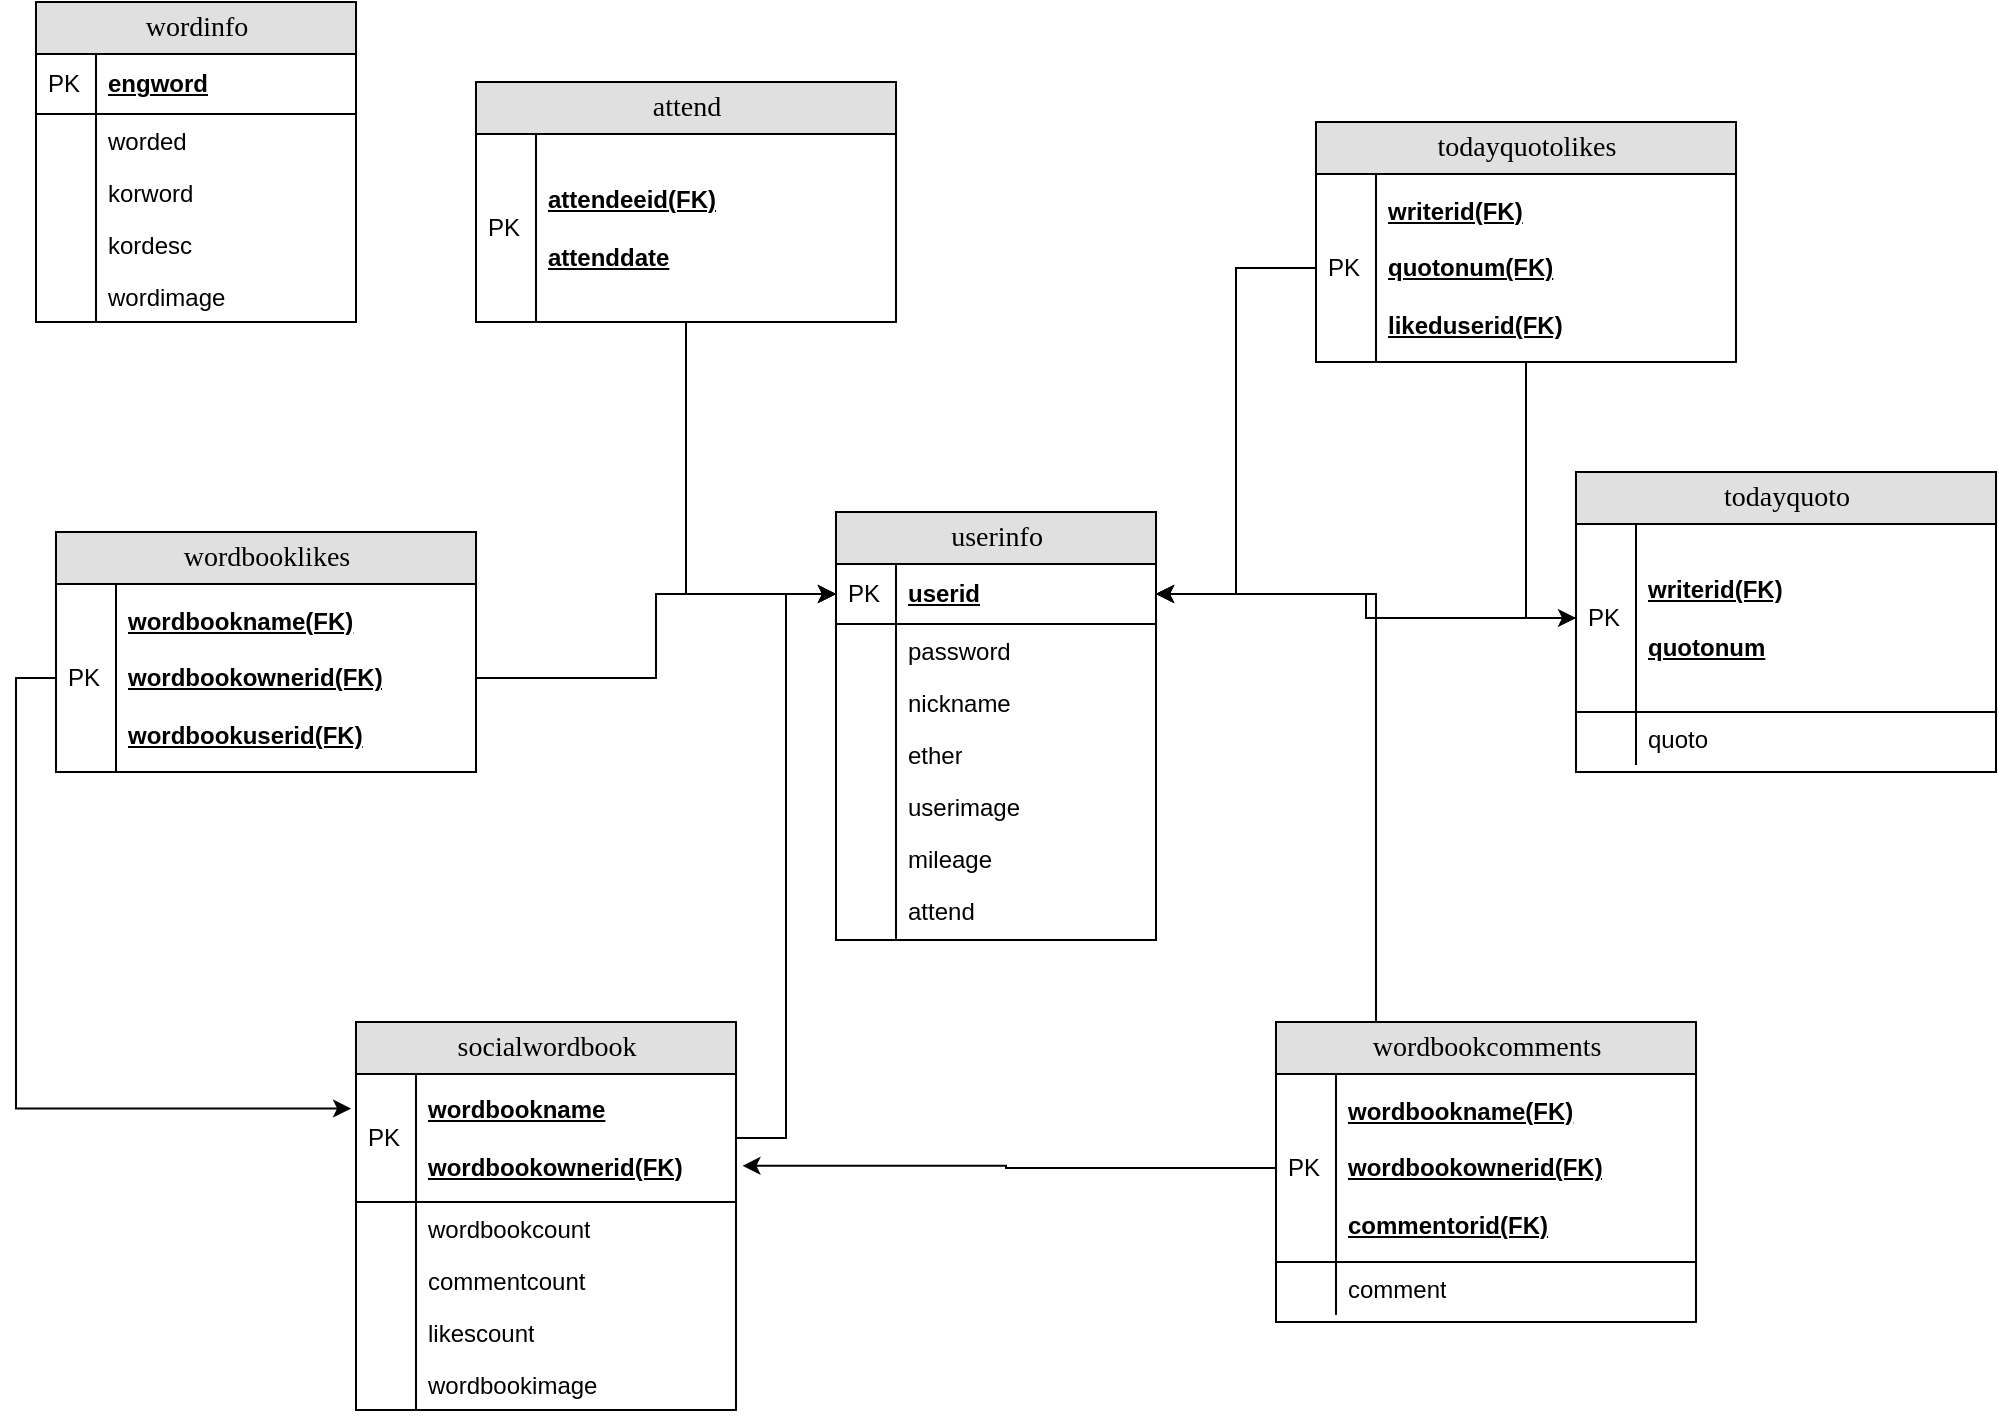 <mxfile version="17.5.0" type="github">
  <diagram name="Page-1" id="e56a1550-8fbb-45ad-956c-1786394a9013">
    <mxGraphModel dx="2118" dy="1613" grid="1" gridSize="10" guides="1" tooltips="1" connect="1" arrows="1" fold="1" page="1" pageScale="1" pageWidth="1100" pageHeight="850" background="none" math="0" shadow="0">
      <root>
        <mxCell id="0" />
        <mxCell id="1" parent="0" />
        <mxCell id="2e49270ec7c68f3f-19" value="wordinfo" style="swimlane;html=1;fontStyle=0;childLayout=stackLayout;horizontal=1;startSize=26;fillColor=#e0e0e0;horizontalStack=0;resizeParent=1;resizeLast=0;collapsible=1;marginBottom=0;swimlaneFillColor=#ffffff;align=center;rounded=0;shadow=0;comic=0;labelBackgroundColor=none;strokeWidth=1;fontFamily=Verdana;fontSize=14" parent="1" vertex="1">
          <mxGeometry x="-240" y="90" width="160" height="160" as="geometry" />
        </mxCell>
        <mxCell id="2e49270ec7c68f3f-20" value="engword" style="shape=partialRectangle;top=0;left=0;right=0;bottom=1;html=1;align=left;verticalAlign=middle;fillColor=none;spacingLeft=34;spacingRight=4;whiteSpace=wrap;overflow=hidden;rotatable=0;points=[[0,0.5],[1,0.5]];portConstraint=eastwest;dropTarget=0;fontStyle=5;" parent="2e49270ec7c68f3f-19" vertex="1">
          <mxGeometry y="26" width="160" height="30" as="geometry" />
        </mxCell>
        <mxCell id="2e49270ec7c68f3f-21" value="PK" style="shape=partialRectangle;top=0;left=0;bottom=0;html=1;fillColor=none;align=left;verticalAlign=middle;spacingLeft=4;spacingRight=4;whiteSpace=wrap;overflow=hidden;rotatable=0;points=[];portConstraint=eastwest;part=1;" parent="2e49270ec7c68f3f-20" vertex="1" connectable="0">
          <mxGeometry width="30" height="30" as="geometry" />
        </mxCell>
        <mxCell id="2e49270ec7c68f3f-22" value="worded" style="shape=partialRectangle;top=0;left=0;right=0;bottom=0;html=1;align=left;verticalAlign=top;fillColor=none;spacingLeft=34;spacingRight=4;whiteSpace=wrap;overflow=hidden;rotatable=0;points=[[0,0.5],[1,0.5]];portConstraint=eastwest;dropTarget=0;" parent="2e49270ec7c68f3f-19" vertex="1">
          <mxGeometry y="56" width="160" height="26" as="geometry" />
        </mxCell>
        <mxCell id="2e49270ec7c68f3f-23" value="" style="shape=partialRectangle;top=0;left=0;bottom=0;html=1;fillColor=none;align=left;verticalAlign=top;spacingLeft=4;spacingRight=4;whiteSpace=wrap;overflow=hidden;rotatable=0;points=[];portConstraint=eastwest;part=1;" parent="2e49270ec7c68f3f-22" vertex="1" connectable="0">
          <mxGeometry width="30" height="26" as="geometry" />
        </mxCell>
        <mxCell id="2e49270ec7c68f3f-24" value="korword" style="shape=partialRectangle;top=0;left=0;right=0;bottom=0;html=1;align=left;verticalAlign=top;fillColor=none;spacingLeft=34;spacingRight=4;whiteSpace=wrap;overflow=hidden;rotatable=0;points=[[0,0.5],[1,0.5]];portConstraint=eastwest;dropTarget=0;" parent="2e49270ec7c68f3f-19" vertex="1">
          <mxGeometry y="82" width="160" height="26" as="geometry" />
        </mxCell>
        <mxCell id="2e49270ec7c68f3f-25" value="" style="shape=partialRectangle;top=0;left=0;bottom=0;html=1;fillColor=none;align=left;verticalAlign=top;spacingLeft=4;spacingRight=4;whiteSpace=wrap;overflow=hidden;rotatable=0;points=[];portConstraint=eastwest;part=1;" parent="2e49270ec7c68f3f-24" vertex="1" connectable="0">
          <mxGeometry width="30" height="26" as="geometry" />
        </mxCell>
        <mxCell id="2e49270ec7c68f3f-26" value="kordesc" style="shape=partialRectangle;top=0;left=0;right=0;bottom=0;html=1;align=left;verticalAlign=top;fillColor=none;spacingLeft=34;spacingRight=4;whiteSpace=wrap;overflow=hidden;rotatable=0;points=[[0,0.5],[1,0.5]];portConstraint=eastwest;dropTarget=0;" parent="2e49270ec7c68f3f-19" vertex="1">
          <mxGeometry y="108" width="160" height="26" as="geometry" />
        </mxCell>
        <mxCell id="2e49270ec7c68f3f-27" value="" style="shape=partialRectangle;top=0;left=0;bottom=0;html=1;fillColor=none;align=left;verticalAlign=top;spacingLeft=4;spacingRight=4;whiteSpace=wrap;overflow=hidden;rotatable=0;points=[];portConstraint=eastwest;part=1;" parent="2e49270ec7c68f3f-26" vertex="1" connectable="0">
          <mxGeometry width="30" height="26" as="geometry" />
        </mxCell>
        <mxCell id="9gHcmPDx48rC7RljoO0q-9" value="wordimage" style="shape=partialRectangle;top=0;left=0;right=0;bottom=0;html=1;align=left;verticalAlign=top;fillColor=none;spacingLeft=34;spacingRight=4;whiteSpace=wrap;overflow=hidden;rotatable=0;points=[[0,0.5],[1,0.5]];portConstraint=eastwest;dropTarget=0;" vertex="1" parent="2e49270ec7c68f3f-19">
          <mxGeometry y="134" width="160" height="26" as="geometry" />
        </mxCell>
        <mxCell id="9gHcmPDx48rC7RljoO0q-10" value="" style="shape=partialRectangle;top=0;left=0;bottom=0;html=1;fillColor=none;align=left;verticalAlign=top;spacingLeft=4;spacingRight=4;whiteSpace=wrap;overflow=hidden;rotatable=0;points=[];portConstraint=eastwest;part=1;" vertex="1" connectable="0" parent="9gHcmPDx48rC7RljoO0q-9">
          <mxGeometry width="30" height="26" as="geometry" />
        </mxCell>
        <mxCell id="2e49270ec7c68f3f-28" value="" style="shape=partialRectangle;top=0;left=0;right=0;bottom=0;html=1;align=left;verticalAlign=top;fillColor=none;spacingLeft=34;spacingRight=4;whiteSpace=wrap;overflow=hidden;rotatable=0;points=[[0,0.5],[1,0.5]];portConstraint=eastwest;dropTarget=0;" parent="2e49270ec7c68f3f-19" vertex="1">
          <mxGeometry y="160" width="160" as="geometry" />
        </mxCell>
        <mxCell id="2e49270ec7c68f3f-29" value="" style="shape=partialRectangle;top=0;left=0;bottom=0;html=1;fillColor=none;align=left;verticalAlign=top;spacingLeft=4;spacingRight=4;whiteSpace=wrap;overflow=hidden;rotatable=0;points=[];portConstraint=eastwest;part=1;" parent="2e49270ec7c68f3f-28" vertex="1" connectable="0">
          <mxGeometry width="30" as="geometry" />
        </mxCell>
        <mxCell id="2e49270ec7c68f3f-80" value="userinfo" style="swimlane;html=1;fontStyle=0;childLayout=stackLayout;horizontal=1;startSize=26;fillColor=#e0e0e0;horizontalStack=0;resizeParent=1;resizeLast=0;collapsible=1;marginBottom=0;swimlaneFillColor=#ffffff;align=center;rounded=0;shadow=0;comic=0;labelBackgroundColor=none;strokeWidth=1;fontFamily=Verdana;fontSize=14" parent="1" vertex="1">
          <mxGeometry x="160" y="345" width="160" height="214" as="geometry" />
        </mxCell>
        <mxCell id="2e49270ec7c68f3f-81" value="userid" style="shape=partialRectangle;top=0;left=0;right=0;bottom=1;html=1;align=left;verticalAlign=middle;fillColor=none;spacingLeft=34;spacingRight=4;whiteSpace=wrap;overflow=hidden;rotatable=0;points=[[0,0.5],[1,0.5]];portConstraint=eastwest;dropTarget=0;fontStyle=5;" parent="2e49270ec7c68f3f-80" vertex="1">
          <mxGeometry y="26" width="160" height="30" as="geometry" />
        </mxCell>
        <mxCell id="2e49270ec7c68f3f-82" value="PK" style="shape=partialRectangle;top=0;left=0;bottom=0;html=1;fillColor=none;align=left;verticalAlign=middle;spacingLeft=4;spacingRight=4;whiteSpace=wrap;overflow=hidden;rotatable=0;points=[];portConstraint=eastwest;part=1;" parent="2e49270ec7c68f3f-81" vertex="1" connectable="0">
          <mxGeometry width="30" height="30" as="geometry" />
        </mxCell>
        <mxCell id="2e49270ec7c68f3f-83" value="password" style="shape=partialRectangle;top=0;left=0;right=0;bottom=0;html=1;align=left;verticalAlign=top;fillColor=none;spacingLeft=34;spacingRight=4;whiteSpace=wrap;overflow=hidden;rotatable=0;points=[[0,0.5],[1,0.5]];portConstraint=eastwest;dropTarget=0;" parent="2e49270ec7c68f3f-80" vertex="1">
          <mxGeometry y="56" width="160" height="26" as="geometry" />
        </mxCell>
        <mxCell id="2e49270ec7c68f3f-84" value="" style="shape=partialRectangle;top=0;left=0;bottom=0;html=1;fillColor=none;align=left;verticalAlign=top;spacingLeft=4;spacingRight=4;whiteSpace=wrap;overflow=hidden;rotatable=0;points=[];portConstraint=eastwest;part=1;" parent="2e49270ec7c68f3f-83" vertex="1" connectable="0">
          <mxGeometry width="30" height="26" as="geometry" />
        </mxCell>
        <mxCell id="2e49270ec7c68f3f-85" value="nickname" style="shape=partialRectangle;top=0;left=0;right=0;bottom=0;html=1;align=left;verticalAlign=top;fillColor=none;spacingLeft=34;spacingRight=4;whiteSpace=wrap;overflow=hidden;rotatable=0;points=[[0,0.5],[1,0.5]];portConstraint=eastwest;dropTarget=0;" parent="2e49270ec7c68f3f-80" vertex="1">
          <mxGeometry y="82" width="160" height="26" as="geometry" />
        </mxCell>
        <mxCell id="2e49270ec7c68f3f-86" value="" style="shape=partialRectangle;top=0;left=0;bottom=0;html=1;fillColor=none;align=left;verticalAlign=top;spacingLeft=4;spacingRight=4;whiteSpace=wrap;overflow=hidden;rotatable=0;points=[];portConstraint=eastwest;part=1;" parent="2e49270ec7c68f3f-85" vertex="1" connectable="0">
          <mxGeometry width="30" height="26" as="geometry" />
        </mxCell>
        <mxCell id="2e49270ec7c68f3f-87" value="ether" style="shape=partialRectangle;top=0;left=0;right=0;bottom=0;html=1;align=left;verticalAlign=top;fillColor=none;spacingLeft=34;spacingRight=4;whiteSpace=wrap;overflow=hidden;rotatable=0;points=[[0,0.5],[1,0.5]];portConstraint=eastwest;dropTarget=0;" parent="2e49270ec7c68f3f-80" vertex="1">
          <mxGeometry y="108" width="160" height="26" as="geometry" />
        </mxCell>
        <mxCell id="2e49270ec7c68f3f-88" value="" style="shape=partialRectangle;top=0;left=0;bottom=0;html=1;fillColor=none;align=left;verticalAlign=top;spacingLeft=4;spacingRight=4;whiteSpace=wrap;overflow=hidden;rotatable=0;points=[];portConstraint=eastwest;part=1;" parent="2e49270ec7c68f3f-87" vertex="1" connectable="0">
          <mxGeometry width="30" height="26" as="geometry" />
        </mxCell>
        <mxCell id="9gHcmPDx48rC7RljoO0q-2" value="userimage" style="shape=partialRectangle;top=0;left=0;right=0;bottom=0;html=1;align=left;verticalAlign=top;fillColor=none;spacingLeft=34;spacingRight=4;whiteSpace=wrap;overflow=hidden;rotatable=0;points=[[0,0.5],[1,0.5]];portConstraint=eastwest;dropTarget=0;" vertex="1" parent="2e49270ec7c68f3f-80">
          <mxGeometry y="134" width="160" height="26" as="geometry" />
        </mxCell>
        <mxCell id="9gHcmPDx48rC7RljoO0q-3" value="" style="shape=partialRectangle;top=0;left=0;bottom=0;html=1;fillColor=none;align=left;verticalAlign=top;spacingLeft=4;spacingRight=4;whiteSpace=wrap;overflow=hidden;rotatable=0;points=[];portConstraint=eastwest;part=1;" vertex="1" connectable="0" parent="9gHcmPDx48rC7RljoO0q-2">
          <mxGeometry width="30" height="26" as="geometry" />
        </mxCell>
        <mxCell id="9gHcmPDx48rC7RljoO0q-4" value="mileage" style="shape=partialRectangle;top=0;left=0;right=0;bottom=0;html=1;align=left;verticalAlign=top;fillColor=none;spacingLeft=34;spacingRight=4;whiteSpace=wrap;overflow=hidden;rotatable=0;points=[[0,0.5],[1,0.5]];portConstraint=eastwest;dropTarget=0;" vertex="1" parent="2e49270ec7c68f3f-80">
          <mxGeometry y="160" width="160" height="26" as="geometry" />
        </mxCell>
        <mxCell id="9gHcmPDx48rC7RljoO0q-5" value="" style="shape=partialRectangle;top=0;left=0;bottom=0;html=1;fillColor=none;align=left;verticalAlign=top;spacingLeft=4;spacingRight=4;whiteSpace=wrap;overflow=hidden;rotatable=0;points=[];portConstraint=eastwest;part=1;" vertex="1" connectable="0" parent="9gHcmPDx48rC7RljoO0q-4">
          <mxGeometry width="30" height="26" as="geometry" />
        </mxCell>
        <mxCell id="9gHcmPDx48rC7RljoO0q-7" value="attend" style="shape=partialRectangle;top=0;left=0;right=0;bottom=0;html=1;align=left;verticalAlign=top;fillColor=none;spacingLeft=34;spacingRight=4;whiteSpace=wrap;overflow=hidden;rotatable=0;points=[[0,0.5],[1,0.5]];portConstraint=eastwest;dropTarget=0;" vertex="1" parent="2e49270ec7c68f3f-80">
          <mxGeometry y="186" width="160" height="26" as="geometry" />
        </mxCell>
        <mxCell id="9gHcmPDx48rC7RljoO0q-8" value="" style="shape=partialRectangle;top=0;left=0;bottom=0;html=1;fillColor=none;align=left;verticalAlign=top;spacingLeft=4;spacingRight=4;whiteSpace=wrap;overflow=hidden;rotatable=0;points=[];portConstraint=eastwest;part=1;" vertex="1" connectable="0" parent="9gHcmPDx48rC7RljoO0q-7">
          <mxGeometry width="30" height="26" as="geometry" />
        </mxCell>
        <mxCell id="2e49270ec7c68f3f-89" value="" style="shape=partialRectangle;top=0;left=0;right=0;bottom=0;html=1;align=left;verticalAlign=top;fillColor=none;spacingLeft=34;spacingRight=4;whiteSpace=wrap;overflow=hidden;rotatable=0;points=[[0,0.5],[1,0.5]];portConstraint=eastwest;dropTarget=0;" parent="2e49270ec7c68f3f-80" vertex="1">
          <mxGeometry y="212" width="160" height="2" as="geometry" />
        </mxCell>
        <mxCell id="2e49270ec7c68f3f-90" value="" style="shape=partialRectangle;top=0;left=0;bottom=0;html=1;fillColor=none;align=left;verticalAlign=top;spacingLeft=4;spacingRight=4;whiteSpace=wrap;overflow=hidden;rotatable=0;points=[];portConstraint=eastwest;part=1;" parent="2e49270ec7c68f3f-89" vertex="1" connectable="0">
          <mxGeometry width="30" height="2" as="geometry" />
        </mxCell>
        <mxCell id="9gHcmPDx48rC7RljoO0q-11" value="socialwordbook" style="swimlane;html=1;fontStyle=0;childLayout=stackLayout;horizontal=1;startSize=26;fillColor=#e0e0e0;horizontalStack=0;resizeParent=1;resizeLast=0;collapsible=1;marginBottom=0;swimlaneFillColor=#ffffff;align=center;rounded=0;shadow=0;comic=0;labelBackgroundColor=none;strokeWidth=1;fontFamily=Verdana;fontSize=14" vertex="1" parent="1">
          <mxGeometry x="-80" y="600" width="190" height="194" as="geometry" />
        </mxCell>
        <mxCell id="9gHcmPDx48rC7RljoO0q-12" value="wordbookname&lt;br&gt;&lt;br&gt;wordbookownerid(FK)" style="shape=partialRectangle;top=0;left=0;right=0;bottom=1;html=1;align=left;verticalAlign=middle;fillColor=none;spacingLeft=34;spacingRight=4;whiteSpace=wrap;overflow=hidden;rotatable=0;points=[[0,0.5],[1,0.5]];portConstraint=eastwest;dropTarget=0;fontStyle=5;" vertex="1" parent="9gHcmPDx48rC7RljoO0q-11">
          <mxGeometry y="26" width="190" height="64" as="geometry" />
        </mxCell>
        <mxCell id="9gHcmPDx48rC7RljoO0q-13" value="PK" style="shape=partialRectangle;top=0;left=0;bottom=0;html=1;fillColor=none;align=left;verticalAlign=middle;spacingLeft=4;spacingRight=4;whiteSpace=wrap;overflow=hidden;rotatable=0;points=[];portConstraint=eastwest;part=1;" vertex="1" connectable="0" parent="9gHcmPDx48rC7RljoO0q-12">
          <mxGeometry width="30" height="64" as="geometry" />
        </mxCell>
        <mxCell id="9gHcmPDx48rC7RljoO0q-14" value="wordbookcount" style="shape=partialRectangle;top=0;left=0;right=0;bottom=0;html=1;align=left;verticalAlign=top;fillColor=none;spacingLeft=34;spacingRight=4;whiteSpace=wrap;overflow=hidden;rotatable=0;points=[[0,0.5],[1,0.5]];portConstraint=eastwest;dropTarget=0;" vertex="1" parent="9gHcmPDx48rC7RljoO0q-11">
          <mxGeometry y="90" width="190" height="26" as="geometry" />
        </mxCell>
        <mxCell id="9gHcmPDx48rC7RljoO0q-15" value="" style="shape=partialRectangle;top=0;left=0;bottom=0;html=1;fillColor=none;align=left;verticalAlign=top;spacingLeft=4;spacingRight=4;whiteSpace=wrap;overflow=hidden;rotatable=0;points=[];portConstraint=eastwest;part=1;" vertex="1" connectable="0" parent="9gHcmPDx48rC7RljoO0q-14">
          <mxGeometry width="30" height="26" as="geometry" />
        </mxCell>
        <mxCell id="9gHcmPDx48rC7RljoO0q-16" value="commentcount" style="shape=partialRectangle;top=0;left=0;right=0;bottom=0;html=1;align=left;verticalAlign=top;fillColor=none;spacingLeft=34;spacingRight=4;whiteSpace=wrap;overflow=hidden;rotatable=0;points=[[0,0.5],[1,0.5]];portConstraint=eastwest;dropTarget=0;" vertex="1" parent="9gHcmPDx48rC7RljoO0q-11">
          <mxGeometry y="116" width="190" height="26" as="geometry" />
        </mxCell>
        <mxCell id="9gHcmPDx48rC7RljoO0q-17" value="" style="shape=partialRectangle;top=0;left=0;bottom=0;html=1;fillColor=none;align=left;verticalAlign=top;spacingLeft=4;spacingRight=4;whiteSpace=wrap;overflow=hidden;rotatable=0;points=[];portConstraint=eastwest;part=1;" vertex="1" connectable="0" parent="9gHcmPDx48rC7RljoO0q-16">
          <mxGeometry width="30" height="26" as="geometry" />
        </mxCell>
        <mxCell id="9gHcmPDx48rC7RljoO0q-18" value="likescount" style="shape=partialRectangle;top=0;left=0;right=0;bottom=0;html=1;align=left;verticalAlign=top;fillColor=none;spacingLeft=34;spacingRight=4;whiteSpace=wrap;overflow=hidden;rotatable=0;points=[[0,0.5],[1,0.5]];portConstraint=eastwest;dropTarget=0;" vertex="1" parent="9gHcmPDx48rC7RljoO0q-11">
          <mxGeometry y="142" width="190" height="26" as="geometry" />
        </mxCell>
        <mxCell id="9gHcmPDx48rC7RljoO0q-19" value="" style="shape=partialRectangle;top=0;left=0;bottom=0;html=1;fillColor=none;align=left;verticalAlign=top;spacingLeft=4;spacingRight=4;whiteSpace=wrap;overflow=hidden;rotatable=0;points=[];portConstraint=eastwest;part=1;" vertex="1" connectable="0" parent="9gHcmPDx48rC7RljoO0q-18">
          <mxGeometry width="30" height="26" as="geometry" />
        </mxCell>
        <mxCell id="9gHcmPDx48rC7RljoO0q-20" value="wordbookimage" style="shape=partialRectangle;top=0;left=0;right=0;bottom=0;html=1;align=left;verticalAlign=top;fillColor=none;spacingLeft=34;spacingRight=4;whiteSpace=wrap;overflow=hidden;rotatable=0;points=[[0,0.5],[1,0.5]];portConstraint=eastwest;dropTarget=0;" vertex="1" parent="9gHcmPDx48rC7RljoO0q-11">
          <mxGeometry y="168" width="190" height="26" as="geometry" />
        </mxCell>
        <mxCell id="9gHcmPDx48rC7RljoO0q-21" value="" style="shape=partialRectangle;top=0;left=0;bottom=0;html=1;fillColor=none;align=left;verticalAlign=top;spacingLeft=4;spacingRight=4;whiteSpace=wrap;overflow=hidden;rotatable=0;points=[];portConstraint=eastwest;part=1;" vertex="1" connectable="0" parent="9gHcmPDx48rC7RljoO0q-20">
          <mxGeometry width="30" height="26" as="geometry" />
        </mxCell>
        <mxCell id="9gHcmPDx48rC7RljoO0q-22" value="" style="shape=partialRectangle;top=0;left=0;right=0;bottom=0;html=1;align=left;verticalAlign=top;fillColor=none;spacingLeft=34;spacingRight=4;whiteSpace=wrap;overflow=hidden;rotatable=0;points=[[0,0.5],[1,0.5]];portConstraint=eastwest;dropTarget=0;" vertex="1" parent="9gHcmPDx48rC7RljoO0q-11">
          <mxGeometry y="194" width="190" as="geometry" />
        </mxCell>
        <mxCell id="9gHcmPDx48rC7RljoO0q-23" value="" style="shape=partialRectangle;top=0;left=0;bottom=0;html=1;fillColor=none;align=left;verticalAlign=top;spacingLeft=4;spacingRight=4;whiteSpace=wrap;overflow=hidden;rotatable=0;points=[];portConstraint=eastwest;part=1;" vertex="1" connectable="0" parent="9gHcmPDx48rC7RljoO0q-22">
          <mxGeometry width="30" as="geometry" />
        </mxCell>
        <mxCell id="9gHcmPDx48rC7RljoO0q-76" style="edgeStyle=orthogonalEdgeStyle;rounded=0;orthogonalLoop=1;jettySize=auto;html=1;exitX=0.5;exitY=0;exitDx=0;exitDy=0;entryX=1;entryY=0.5;entryDx=0;entryDy=0;" edge="1" parent="1" source="9gHcmPDx48rC7RljoO0q-26" target="2e49270ec7c68f3f-81">
          <mxGeometry relative="1" as="geometry">
            <Array as="points">
              <mxPoint x="430" y="674" />
              <mxPoint x="430" y="386" />
            </Array>
          </mxGeometry>
        </mxCell>
        <mxCell id="9gHcmPDx48rC7RljoO0q-26" value="wordbookcomments" style="swimlane;html=1;fontStyle=0;childLayout=stackLayout;horizontal=1;startSize=26;fillColor=#e0e0e0;horizontalStack=0;resizeParent=1;resizeLast=0;collapsible=1;marginBottom=0;swimlaneFillColor=#ffffff;align=center;rounded=0;shadow=0;comic=0;labelBackgroundColor=none;strokeWidth=1;fontFamily=Verdana;fontSize=14" vertex="1" parent="1">
          <mxGeometry x="380" y="600" width="210" height="150" as="geometry" />
        </mxCell>
        <mxCell id="9gHcmPDx48rC7RljoO0q-27" value="wordbookname(FK)&lt;br&gt;&lt;br&gt;wordbookownerid(FK)&lt;br&gt;&lt;br&gt;commentorid(FK)" style="shape=partialRectangle;top=0;left=0;right=0;bottom=1;html=1;align=left;verticalAlign=middle;fillColor=none;spacingLeft=34;spacingRight=4;whiteSpace=wrap;overflow=hidden;rotatable=0;points=[[0,0.5],[1,0.5]];portConstraint=eastwest;dropTarget=0;fontStyle=5;" vertex="1" parent="9gHcmPDx48rC7RljoO0q-26">
          <mxGeometry y="26" width="210" height="94" as="geometry" />
        </mxCell>
        <mxCell id="9gHcmPDx48rC7RljoO0q-28" value="PK" style="shape=partialRectangle;top=0;left=0;bottom=0;html=1;fillColor=none;align=left;verticalAlign=middle;spacingLeft=4;spacingRight=4;whiteSpace=wrap;overflow=hidden;rotatable=0;points=[];portConstraint=eastwest;part=1;" vertex="1" connectable="0" parent="9gHcmPDx48rC7RljoO0q-27">
          <mxGeometry width="30" height="94" as="geometry" />
        </mxCell>
        <mxCell id="9gHcmPDx48rC7RljoO0q-31" value="comment" style="shape=partialRectangle;top=0;left=0;right=0;bottom=0;html=1;align=left;verticalAlign=top;fillColor=none;spacingLeft=34;spacingRight=4;whiteSpace=wrap;overflow=hidden;rotatable=0;points=[[0,0.5],[1,0.5]];portConstraint=eastwest;dropTarget=0;" vertex="1" parent="9gHcmPDx48rC7RljoO0q-26">
          <mxGeometry y="120" width="210" height="26" as="geometry" />
        </mxCell>
        <mxCell id="9gHcmPDx48rC7RljoO0q-32" value="" style="shape=partialRectangle;top=0;left=0;bottom=0;html=1;fillColor=none;align=left;verticalAlign=top;spacingLeft=4;spacingRight=4;whiteSpace=wrap;overflow=hidden;rotatable=0;points=[];portConstraint=eastwest;part=1;" vertex="1" connectable="0" parent="9gHcmPDx48rC7RljoO0q-31">
          <mxGeometry width="30" height="26" as="geometry" />
        </mxCell>
        <mxCell id="9gHcmPDx48rC7RljoO0q-37" value="" style="shape=partialRectangle;top=0;left=0;right=0;bottom=0;html=1;align=left;verticalAlign=top;fillColor=none;spacingLeft=34;spacingRight=4;whiteSpace=wrap;overflow=hidden;rotatable=0;points=[[0,0.5],[1,0.5]];portConstraint=eastwest;dropTarget=0;" vertex="1" parent="9gHcmPDx48rC7RljoO0q-26">
          <mxGeometry y="146" width="210" as="geometry" />
        </mxCell>
        <mxCell id="9gHcmPDx48rC7RljoO0q-38" value="" style="shape=partialRectangle;top=0;left=0;bottom=0;html=1;fillColor=none;align=left;verticalAlign=top;spacingLeft=4;spacingRight=4;whiteSpace=wrap;overflow=hidden;rotatable=0;points=[];portConstraint=eastwest;part=1;" vertex="1" connectable="0" parent="9gHcmPDx48rC7RljoO0q-37">
          <mxGeometry width="30" as="geometry" />
        </mxCell>
        <mxCell id="9gHcmPDx48rC7RljoO0q-39" value="wordbooklikes" style="swimlane;html=1;fontStyle=0;childLayout=stackLayout;horizontal=1;startSize=26;fillColor=#e0e0e0;horizontalStack=0;resizeParent=1;resizeLast=0;collapsible=1;marginBottom=0;swimlaneFillColor=#ffffff;align=center;rounded=0;shadow=0;comic=0;labelBackgroundColor=none;strokeWidth=1;fontFamily=Verdana;fontSize=14" vertex="1" parent="1">
          <mxGeometry x="-230" y="355" width="210" height="120" as="geometry" />
        </mxCell>
        <mxCell id="9gHcmPDx48rC7RljoO0q-40" value="wordbookname(FK)&lt;br&gt;&lt;br&gt;wordbookownerid(FK)&lt;br&gt;&lt;br&gt;wordbookuserid(FK)" style="shape=partialRectangle;top=0;left=0;right=0;bottom=1;html=1;align=left;verticalAlign=middle;fillColor=none;spacingLeft=34;spacingRight=4;whiteSpace=wrap;overflow=hidden;rotatable=0;points=[[0,0.5],[1,0.5]];portConstraint=eastwest;dropTarget=0;fontStyle=5;" vertex="1" parent="9gHcmPDx48rC7RljoO0q-39">
          <mxGeometry y="26" width="210" height="94" as="geometry" />
        </mxCell>
        <mxCell id="9gHcmPDx48rC7RljoO0q-41" value="PK" style="shape=partialRectangle;top=0;left=0;bottom=0;html=1;fillColor=none;align=left;verticalAlign=middle;spacingLeft=4;spacingRight=4;whiteSpace=wrap;overflow=hidden;rotatable=0;points=[];portConstraint=eastwest;part=1;" vertex="1" connectable="0" parent="9gHcmPDx48rC7RljoO0q-40">
          <mxGeometry width="30" height="94" as="geometry" />
        </mxCell>
        <mxCell id="9gHcmPDx48rC7RljoO0q-44" value="" style="shape=partialRectangle;top=0;left=0;right=0;bottom=0;html=1;align=left;verticalAlign=top;fillColor=none;spacingLeft=34;spacingRight=4;whiteSpace=wrap;overflow=hidden;rotatable=0;points=[[0,0.5],[1,0.5]];portConstraint=eastwest;dropTarget=0;" vertex="1" parent="9gHcmPDx48rC7RljoO0q-39">
          <mxGeometry y="120" width="210" as="geometry" />
        </mxCell>
        <mxCell id="9gHcmPDx48rC7RljoO0q-45" value="" style="shape=partialRectangle;top=0;left=0;bottom=0;html=1;fillColor=none;align=left;verticalAlign=top;spacingLeft=4;spacingRight=4;whiteSpace=wrap;overflow=hidden;rotatable=0;points=[];portConstraint=eastwest;part=1;" vertex="1" connectable="0" parent="9gHcmPDx48rC7RljoO0q-44">
          <mxGeometry width="30" as="geometry" />
        </mxCell>
        <mxCell id="9gHcmPDx48rC7RljoO0q-83" style="edgeStyle=orthogonalEdgeStyle;rounded=0;orthogonalLoop=1;jettySize=auto;html=1;entryX=0;entryY=0.5;entryDx=0;entryDy=0;" edge="1" parent="1" source="9gHcmPDx48rC7RljoO0q-48" target="2e49270ec7c68f3f-81">
          <mxGeometry relative="1" as="geometry" />
        </mxCell>
        <mxCell id="9gHcmPDx48rC7RljoO0q-48" value="attend" style="swimlane;html=1;fontStyle=0;childLayout=stackLayout;horizontal=1;startSize=26;fillColor=#e0e0e0;horizontalStack=0;resizeParent=1;resizeLast=0;collapsible=1;marginBottom=0;swimlaneFillColor=#ffffff;align=center;rounded=0;shadow=0;comic=0;labelBackgroundColor=none;strokeWidth=1;fontFamily=Verdana;fontSize=14" vertex="1" parent="1">
          <mxGeometry x="-20" y="130" width="210" height="120" as="geometry" />
        </mxCell>
        <mxCell id="9gHcmPDx48rC7RljoO0q-49" value="attendeeid(FK)&lt;br&gt;&lt;br&gt;attenddate&lt;br&gt;" style="shape=partialRectangle;top=0;left=0;right=0;bottom=1;html=1;align=left;verticalAlign=middle;fillColor=none;spacingLeft=34;spacingRight=4;whiteSpace=wrap;overflow=hidden;rotatable=0;points=[[0,0.5],[1,0.5]];portConstraint=eastwest;dropTarget=0;fontStyle=5;" vertex="1" parent="9gHcmPDx48rC7RljoO0q-48">
          <mxGeometry y="26" width="210" height="94" as="geometry" />
        </mxCell>
        <mxCell id="9gHcmPDx48rC7RljoO0q-50" value="PK" style="shape=partialRectangle;top=0;left=0;bottom=0;html=1;fillColor=none;align=left;verticalAlign=middle;spacingLeft=4;spacingRight=4;whiteSpace=wrap;overflow=hidden;rotatable=0;points=[];portConstraint=eastwest;part=1;" vertex="1" connectable="0" parent="9gHcmPDx48rC7RljoO0q-49">
          <mxGeometry width="30" height="94" as="geometry" />
        </mxCell>
        <mxCell id="9gHcmPDx48rC7RljoO0q-51" value="" style="shape=partialRectangle;top=0;left=0;right=0;bottom=0;html=1;align=left;verticalAlign=top;fillColor=none;spacingLeft=34;spacingRight=4;whiteSpace=wrap;overflow=hidden;rotatable=0;points=[[0,0.5],[1,0.5]];portConstraint=eastwest;dropTarget=0;" vertex="1" parent="9gHcmPDx48rC7RljoO0q-48">
          <mxGeometry y="120" width="210" as="geometry" />
        </mxCell>
        <mxCell id="9gHcmPDx48rC7RljoO0q-52" value="" style="shape=partialRectangle;top=0;left=0;bottom=0;html=1;fillColor=none;align=left;verticalAlign=top;spacingLeft=4;spacingRight=4;whiteSpace=wrap;overflow=hidden;rotatable=0;points=[];portConstraint=eastwest;part=1;" vertex="1" connectable="0" parent="9gHcmPDx48rC7RljoO0q-51">
          <mxGeometry width="30" as="geometry" />
        </mxCell>
        <mxCell id="9gHcmPDx48rC7RljoO0q-58" value="todayquoto" style="swimlane;html=1;fontStyle=0;childLayout=stackLayout;horizontal=1;startSize=26;fillColor=#e0e0e0;horizontalStack=0;resizeParent=1;resizeLast=0;collapsible=1;marginBottom=0;swimlaneFillColor=#ffffff;align=center;rounded=0;shadow=0;comic=0;labelBackgroundColor=none;strokeWidth=1;fontFamily=Verdana;fontSize=14" vertex="1" parent="1">
          <mxGeometry x="530" y="325" width="210" height="150" as="geometry" />
        </mxCell>
        <mxCell id="9gHcmPDx48rC7RljoO0q-59" value="writerid(FK)&lt;br&gt;&lt;br&gt;quotonum" style="shape=partialRectangle;top=0;left=0;right=0;bottom=1;html=1;align=left;verticalAlign=middle;fillColor=none;spacingLeft=34;spacingRight=4;whiteSpace=wrap;overflow=hidden;rotatable=0;points=[[0,0.5],[1,0.5]];portConstraint=eastwest;dropTarget=0;fontStyle=5;" vertex="1" parent="9gHcmPDx48rC7RljoO0q-58">
          <mxGeometry y="26" width="210" height="94" as="geometry" />
        </mxCell>
        <mxCell id="9gHcmPDx48rC7RljoO0q-60" value="PK" style="shape=partialRectangle;top=0;left=0;bottom=0;html=1;fillColor=none;align=left;verticalAlign=middle;spacingLeft=4;spacingRight=4;whiteSpace=wrap;overflow=hidden;rotatable=0;points=[];portConstraint=eastwest;part=1;" vertex="1" connectable="0" parent="9gHcmPDx48rC7RljoO0q-59">
          <mxGeometry width="30" height="94" as="geometry" />
        </mxCell>
        <mxCell id="9gHcmPDx48rC7RljoO0q-61" value="quoto" style="shape=partialRectangle;top=0;left=0;right=0;bottom=0;html=1;align=left;verticalAlign=top;fillColor=none;spacingLeft=34;spacingRight=4;whiteSpace=wrap;overflow=hidden;rotatable=0;points=[[0,0.5],[1,0.5]];portConstraint=eastwest;dropTarget=0;" vertex="1" parent="9gHcmPDx48rC7RljoO0q-58">
          <mxGeometry y="120" width="210" height="26" as="geometry" />
        </mxCell>
        <mxCell id="9gHcmPDx48rC7RljoO0q-62" value="" style="shape=partialRectangle;top=0;left=0;bottom=0;html=1;fillColor=none;align=left;verticalAlign=top;spacingLeft=4;spacingRight=4;whiteSpace=wrap;overflow=hidden;rotatable=0;points=[];portConstraint=eastwest;part=1;" vertex="1" connectable="0" parent="9gHcmPDx48rC7RljoO0q-61">
          <mxGeometry width="30" height="26" as="geometry" />
        </mxCell>
        <mxCell id="9gHcmPDx48rC7RljoO0q-63" value="" style="shape=partialRectangle;top=0;left=0;right=0;bottom=0;html=1;align=left;verticalAlign=top;fillColor=none;spacingLeft=34;spacingRight=4;whiteSpace=wrap;overflow=hidden;rotatable=0;points=[[0,0.5],[1,0.5]];portConstraint=eastwest;dropTarget=0;" vertex="1" parent="9gHcmPDx48rC7RljoO0q-58">
          <mxGeometry y="146" width="210" as="geometry" />
        </mxCell>
        <mxCell id="9gHcmPDx48rC7RljoO0q-64" value="" style="shape=partialRectangle;top=0;left=0;bottom=0;html=1;fillColor=none;align=left;verticalAlign=top;spacingLeft=4;spacingRight=4;whiteSpace=wrap;overflow=hidden;rotatable=0;points=[];portConstraint=eastwest;part=1;" vertex="1" connectable="0" parent="9gHcmPDx48rC7RljoO0q-63">
          <mxGeometry width="30" as="geometry" />
        </mxCell>
        <mxCell id="9gHcmPDx48rC7RljoO0q-87" style="edgeStyle=orthogonalEdgeStyle;rounded=0;orthogonalLoop=1;jettySize=auto;html=1;" edge="1" parent="1" source="9gHcmPDx48rC7RljoO0q-65" target="9gHcmPDx48rC7RljoO0q-59">
          <mxGeometry relative="1" as="geometry" />
        </mxCell>
        <mxCell id="9gHcmPDx48rC7RljoO0q-65" value="todayquotolikes" style="swimlane;html=1;fontStyle=0;childLayout=stackLayout;horizontal=1;startSize=26;fillColor=#e0e0e0;horizontalStack=0;resizeParent=1;resizeLast=0;collapsible=1;marginBottom=0;swimlaneFillColor=#ffffff;align=center;rounded=0;shadow=0;comic=0;labelBackgroundColor=none;strokeWidth=1;fontFamily=Verdana;fontSize=14" vertex="1" parent="1">
          <mxGeometry x="400" y="150" width="210" height="120" as="geometry" />
        </mxCell>
        <mxCell id="9gHcmPDx48rC7RljoO0q-66" value="writerid(FK)&lt;br&gt;&lt;br&gt;quotonum(FK)&lt;br&gt;&lt;br&gt;likeduserid(FK)" style="shape=partialRectangle;top=0;left=0;right=0;bottom=1;html=1;align=left;verticalAlign=middle;fillColor=none;spacingLeft=34;spacingRight=4;whiteSpace=wrap;overflow=hidden;rotatable=0;points=[[0,0.5],[1,0.5]];portConstraint=eastwest;dropTarget=0;fontStyle=5;" vertex="1" parent="9gHcmPDx48rC7RljoO0q-65">
          <mxGeometry y="26" width="210" height="94" as="geometry" />
        </mxCell>
        <mxCell id="9gHcmPDx48rC7RljoO0q-67" value="PK" style="shape=partialRectangle;top=0;left=0;bottom=0;html=1;fillColor=none;align=left;verticalAlign=middle;spacingLeft=4;spacingRight=4;whiteSpace=wrap;overflow=hidden;rotatable=0;points=[];portConstraint=eastwest;part=1;" vertex="1" connectable="0" parent="9gHcmPDx48rC7RljoO0q-66">
          <mxGeometry width="30" height="94" as="geometry" />
        </mxCell>
        <mxCell id="9gHcmPDx48rC7RljoO0q-68" value="" style="shape=partialRectangle;top=0;left=0;right=0;bottom=0;html=1;align=left;verticalAlign=top;fillColor=none;spacingLeft=34;spacingRight=4;whiteSpace=wrap;overflow=hidden;rotatable=0;points=[[0,0.5],[1,0.5]];portConstraint=eastwest;dropTarget=0;" vertex="1" parent="9gHcmPDx48rC7RljoO0q-65">
          <mxGeometry y="120" width="210" as="geometry" />
        </mxCell>
        <mxCell id="9gHcmPDx48rC7RljoO0q-69" value="" style="shape=partialRectangle;top=0;left=0;bottom=0;html=1;fillColor=none;align=left;verticalAlign=top;spacingLeft=4;spacingRight=4;whiteSpace=wrap;overflow=hidden;rotatable=0;points=[];portConstraint=eastwest;part=1;" vertex="1" connectable="0" parent="9gHcmPDx48rC7RljoO0q-68">
          <mxGeometry width="30" as="geometry" />
        </mxCell>
        <mxCell id="9gHcmPDx48rC7RljoO0q-78" style="edgeStyle=orthogonalEdgeStyle;rounded=0;orthogonalLoop=1;jettySize=auto;html=1;entryX=1.017;entryY=0.717;entryDx=0;entryDy=0;entryPerimeter=0;" edge="1" parent="1" source="9gHcmPDx48rC7RljoO0q-27" target="9gHcmPDx48rC7RljoO0q-12">
          <mxGeometry relative="1" as="geometry" />
        </mxCell>
        <mxCell id="9gHcmPDx48rC7RljoO0q-79" style="edgeStyle=orthogonalEdgeStyle;rounded=0;orthogonalLoop=1;jettySize=auto;html=1;entryX=0;entryY=0.5;entryDx=0;entryDy=0;" edge="1" parent="1" source="9gHcmPDx48rC7RljoO0q-12" target="2e49270ec7c68f3f-81">
          <mxGeometry relative="1" as="geometry" />
        </mxCell>
        <mxCell id="9gHcmPDx48rC7RljoO0q-81" style="edgeStyle=orthogonalEdgeStyle;rounded=0;orthogonalLoop=1;jettySize=auto;html=1;exitX=0;exitY=0.5;exitDx=0;exitDy=0;entryX=-0.013;entryY=0.27;entryDx=0;entryDy=0;entryPerimeter=0;" edge="1" parent="1" source="9gHcmPDx48rC7RljoO0q-40" target="9gHcmPDx48rC7RljoO0q-12">
          <mxGeometry relative="1" as="geometry" />
        </mxCell>
        <mxCell id="9gHcmPDx48rC7RljoO0q-82" style="edgeStyle=orthogonalEdgeStyle;rounded=0;orthogonalLoop=1;jettySize=auto;html=1;entryX=0;entryY=0.5;entryDx=0;entryDy=0;" edge="1" parent="1" source="9gHcmPDx48rC7RljoO0q-40" target="2e49270ec7c68f3f-81">
          <mxGeometry relative="1" as="geometry" />
        </mxCell>
        <mxCell id="9gHcmPDx48rC7RljoO0q-85" style="edgeStyle=orthogonalEdgeStyle;rounded=0;orthogonalLoop=1;jettySize=auto;html=1;entryX=1;entryY=0.5;entryDx=0;entryDy=0;" edge="1" parent="1" source="9gHcmPDx48rC7RljoO0q-59" target="2e49270ec7c68f3f-81">
          <mxGeometry relative="1" as="geometry" />
        </mxCell>
        <mxCell id="9gHcmPDx48rC7RljoO0q-88" style="edgeStyle=orthogonalEdgeStyle;rounded=0;orthogonalLoop=1;jettySize=auto;html=1;entryX=1;entryY=0.5;entryDx=0;entryDy=0;" edge="1" parent="1" source="9gHcmPDx48rC7RljoO0q-66" target="2e49270ec7c68f3f-81">
          <mxGeometry relative="1" as="geometry" />
        </mxCell>
      </root>
    </mxGraphModel>
  </diagram>
</mxfile>
